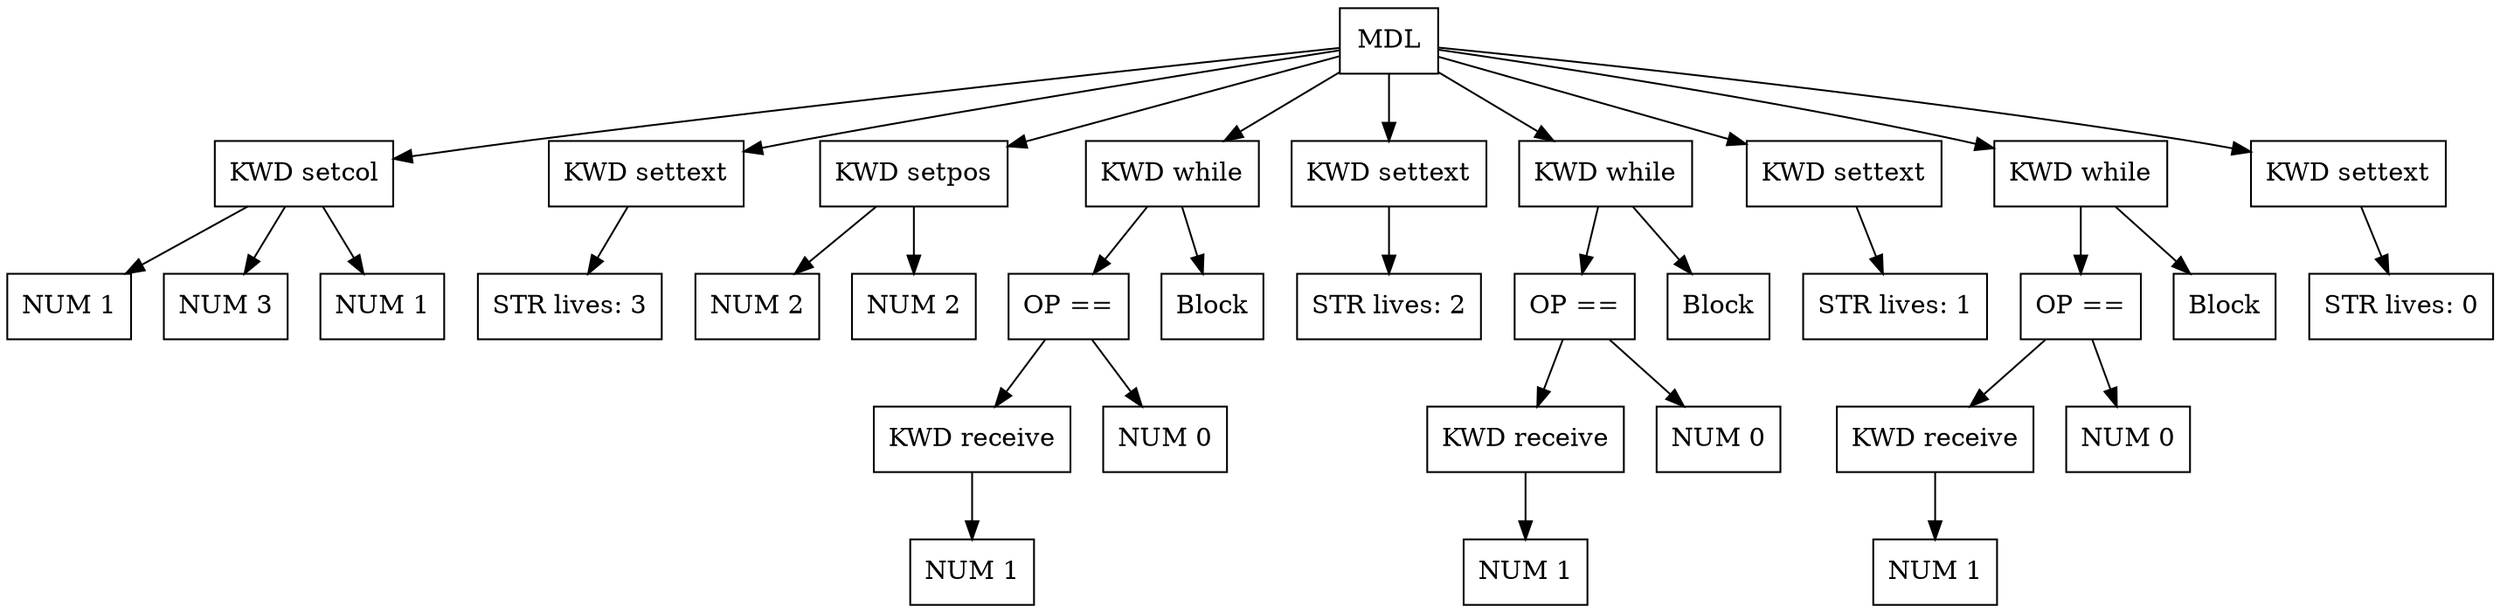 digraph G {
node [shape = circle];
node179 [ uuid = "a3276129-065c-41c0-a175-af27f476bd67" shape = "record" label = "MDL
 " ];
node180 [ uuid = "605873ff-602d-4d85-889b-efb92175f281" shape = "record" label = "KWD
 setcol" ];
node181 [ uuid = "b5af4a37-4010-4450-9c6e-737db981a421" shape = "record" label = "NUM
 1" ];
node180 -> node181;
node182 [ uuid = "6323f727-347a-4a05-986e-d87a38606a05" shape = "record" label = "NUM
 3" ];
node180 -> node182;
node183 [ uuid = "fd9b0fcf-0a78-422e-84ad-3610fd200855" shape = "record" label = "NUM
 1" ];
node180 -> node183;
node179 -> node180;
node184 [ uuid = "fd981766-65a7-4f91-b7a1-c62ba4341c34" shape = "record" label = "KWD
 settext" ];
node185 [ uuid = "a7167203-cc4d-4ee7-9d87-b1fedd28cf55" shape = "record" label = "STR
 lives: 3" ];
node184 -> node185;
node179 -> node184;
node186 [ uuid = "8f9a8df7-0c74-470e-8480-d8965c344cb3" shape = "record" label = "KWD
 setpos" ];
node187 [ uuid = "4a534d56-c5d1-4710-96a5-6a6ed482b4db" shape = "record" label = "NUM
 2" ];
node186 -> node187;
node188 [ uuid = "1318ccfd-6c17-4b49-ad2d-a3c816079cc3" shape = "record" label = "NUM
 2" ];
node186 -> node188;
node179 -> node186;
node189 [ uuid = "5de7d351-6b79-4927-95e7-a95f0ea19baa" shape = "record" label = "KWD
 while" ];
node192 [ uuid = "30e86eca-4a82-4125-bae0-4c316fd98a46" shape = "record" label = "OP
 ==" ];
node190 [ uuid = "044911bf-43cf-4bf9-9c99-ce6a77248e00" shape = "record" label = "KWD
 receive" ];
node191 [ uuid = "f0cbead3-f3df-4078-8062-f569892d3d54" shape = "record" label = "NUM
 1" ];
node190 -> node191;
node192 -> node190;
node193 [ uuid = "0d2634ca-cd06-4788-b2ce-97407390a4be" shape = "record" label = "NUM
 0" ];
node192 -> node193;
node189 -> node192;
node194 [ uuid = "c7baf8b7-e036-47b4-a12c-99e66ce0ffdf" shape = "record" label = "Block
 " ];
node189 -> node194;
node179 -> node189;
node195 [ uuid = "94cf2be7-1eb1-4e92-90c5-ca12403c335a" shape = "record" label = "KWD
 settext" ];
node196 [ uuid = "51d942a0-702e-4e74-99f8-d91f4fd6afd9" shape = "record" label = "STR
 lives: 2" ];
node195 -> node196;
node179 -> node195;
node197 [ uuid = "1796de21-699b-436d-80e5-8e037a815e68" shape = "record" label = "KWD
 while" ];
node200 [ uuid = "ad4f9165-373b-4f61-9003-d6b3d5507222" shape = "record" label = "OP
 ==" ];
node198 [ uuid = "3c553c4d-9a46-478c-9a91-8dd27bce73a9" shape = "record" label = "KWD
 receive" ];
node199 [ uuid = "e277b76d-835b-4f66-8341-fe3208a7b5d6" shape = "record" label = "NUM
 1" ];
node198 -> node199;
node200 -> node198;
node201 [ uuid = "b8ec3358-896f-40fb-b96a-ecdd8ddb9632" shape = "record" label = "NUM
 0" ];
node200 -> node201;
node197 -> node200;
node202 [ uuid = "09f296b3-1d08-409b-aab7-e78d40585275" shape = "record" label = "Block
 " ];
node197 -> node202;
node179 -> node197;
node203 [ uuid = "84f36b46-e5bc-4d38-bcc2-9e1713158a90" shape = "record" label = "KWD
 settext" ];
node204 [ uuid = "8b1ff9da-ac0e-400b-8c0c-be2c7c92da1e" shape = "record" label = "STR
 lives: 1" ];
node203 -> node204;
node179 -> node203;
node205 [ uuid = "6d791a45-b61a-4215-b436-fdc54b73f429" shape = "record" label = "KWD
 while" ];
node208 [ uuid = "d756c101-1317-49fe-971a-014ba5a9818a" shape = "record" label = "OP
 ==" ];
node206 [ uuid = "a35039c1-6957-45ee-a1d2-512dd2b02e7e" shape = "record" label = "KWD
 receive" ];
node207 [ uuid = "f7d9cc9d-e56f-445e-9987-0c682511a8e5" shape = "record" label = "NUM
 1" ];
node206 -> node207;
node208 -> node206;
node209 [ uuid = "2343a7d6-831f-4bc2-994e-07654020b732" shape = "record" label = "NUM
 0" ];
node208 -> node209;
node205 -> node208;
node210 [ uuid = "8268d418-acab-4c28-82cf-f06099100f10" shape = "record" label = "Block
 " ];
node205 -> node210;
node179 -> node205;
node211 [ uuid = "77ef1ec8-c69d-4ea5-928c-e2539ec44171" shape = "record" label = "KWD
 settext" ];
node212 [ uuid = "29def96b-aff5-401b-ab34-d9cba6c23da2" shape = "record" label = "STR
 lives: 0" ];
node211 -> node212;
node179 -> node211;
}
